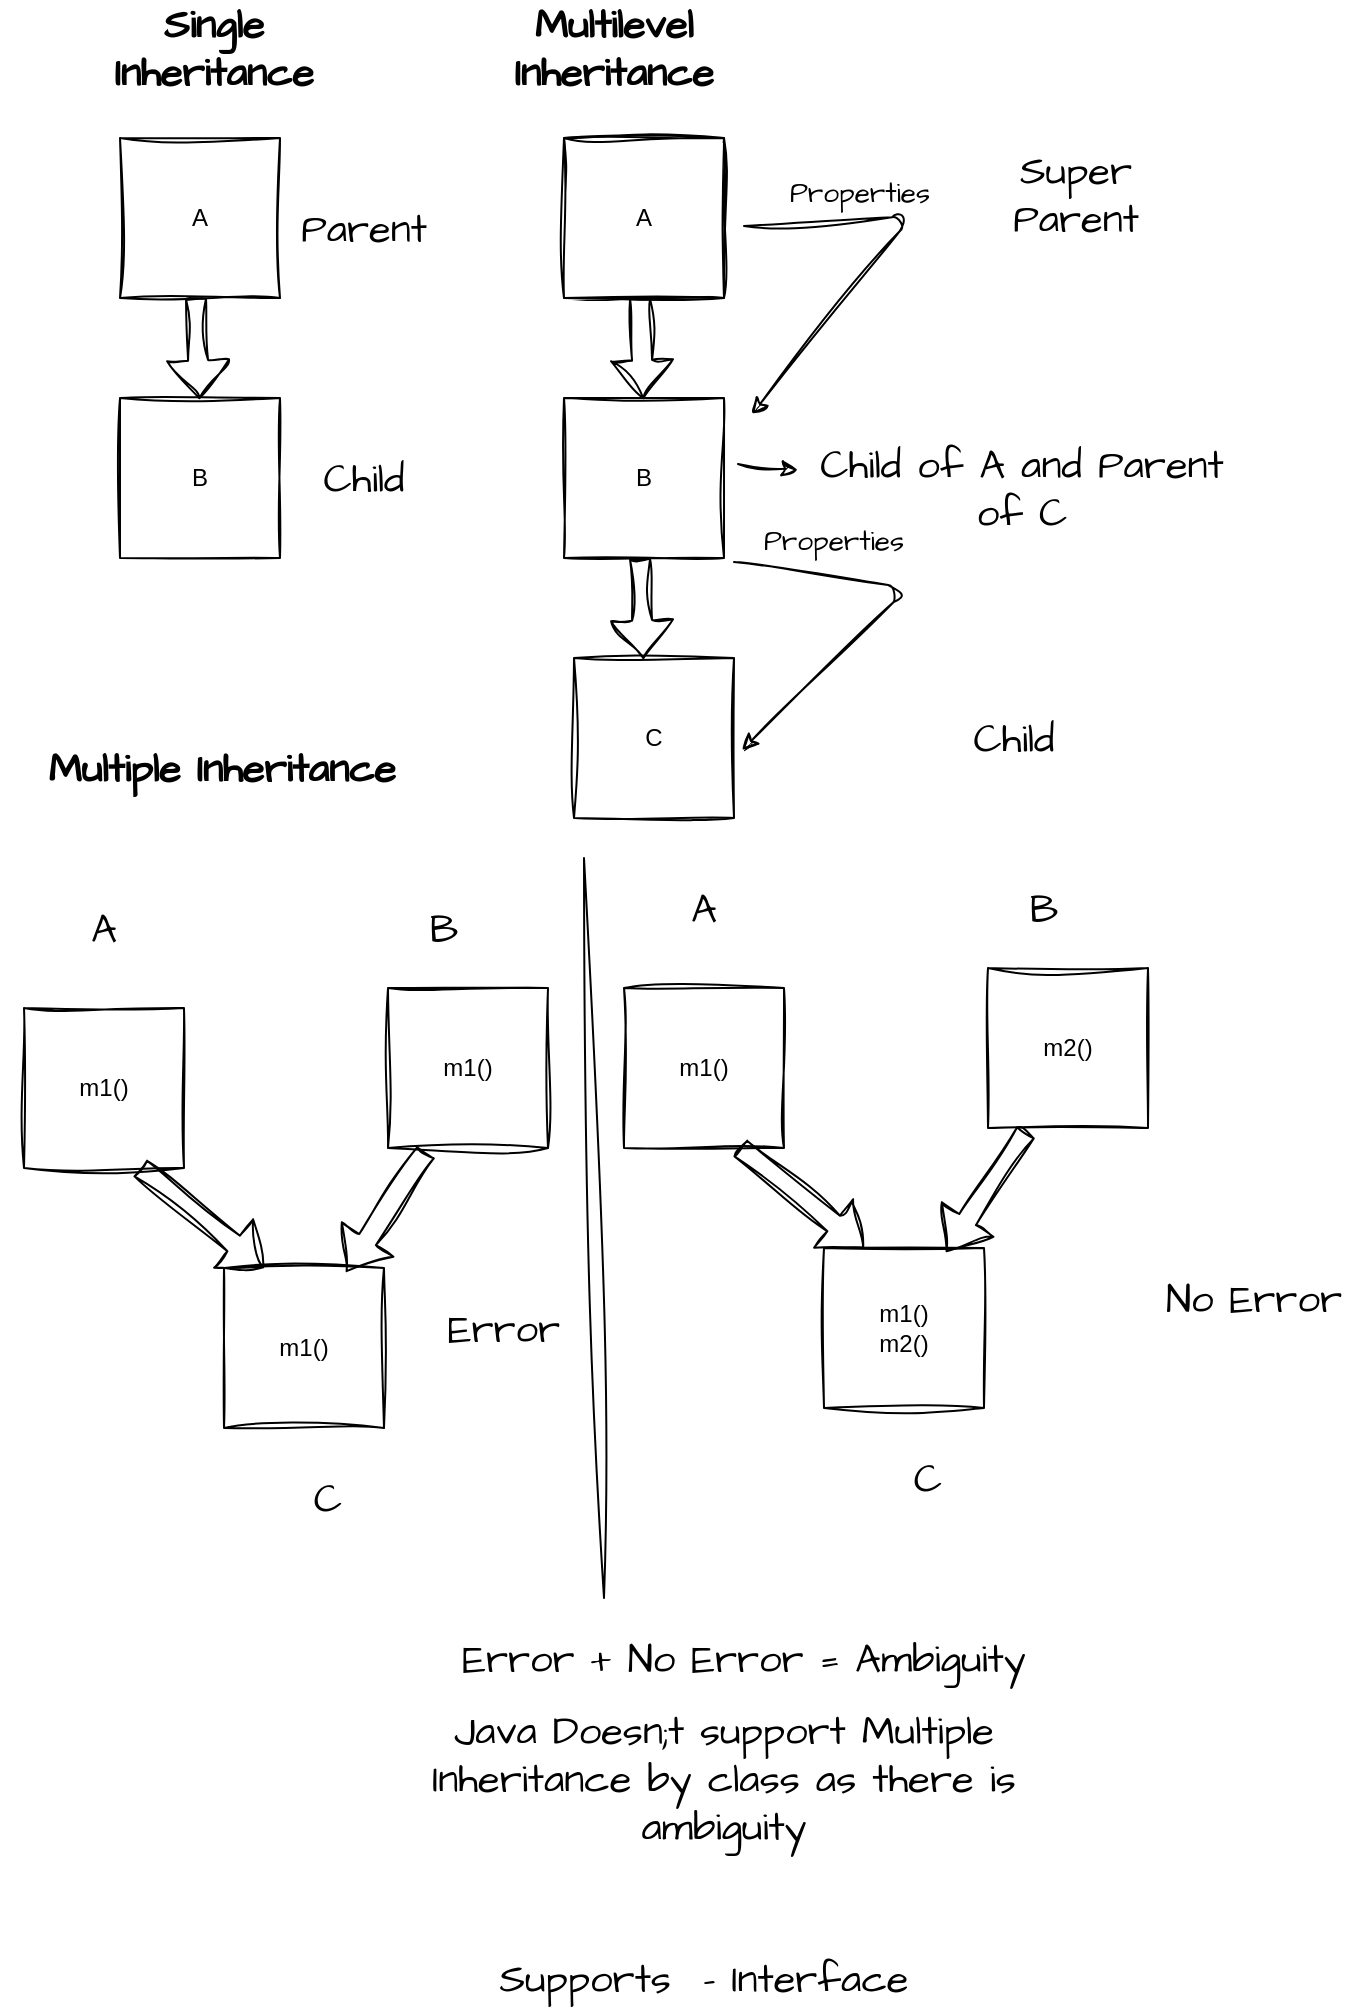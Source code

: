 <mxfile>
    <diagram id="NTcyPB1OPbTQNOMVOg2x" name="Page-1">
        <mxGraphModel dx="1002" dy="698" grid="0" gridSize="10" guides="1" tooltips="1" connect="1" arrows="1" fold="1" page="0" pageScale="1" pageWidth="850" pageHeight="1100" math="0" shadow="0">
            <root>
                <mxCell id="0"/>
                <mxCell id="1" parent="0"/>
                <mxCell id="3" value="A" style="whiteSpace=wrap;html=1;aspect=fixed;sketch=1;curveFitting=1;jiggle=2;" parent="1" vertex="1">
                    <mxGeometry x="158" y="180" width="80" height="80" as="geometry"/>
                </mxCell>
                <mxCell id="4" value="B" style="whiteSpace=wrap;html=1;aspect=fixed;sketch=1;curveFitting=1;jiggle=2;" parent="1" vertex="1">
                    <mxGeometry x="158" y="310" width="80" height="80" as="geometry"/>
                </mxCell>
                <mxCell id="5" value="" style="shape=flexArrow;endArrow=classic;html=1;entryX=0.146;entryY=0.008;entryDx=0;entryDy=0;entryPerimeter=0;sketch=1;curveFitting=1;jiggle=2;" parent="1" edge="1">
                    <mxGeometry width="50" height="50" relative="1" as="geometry">
                        <mxPoint x="196" y="260" as="sourcePoint"/>
                        <mxPoint x="197.68" y="310.64" as="targetPoint"/>
                    </mxGeometry>
                </mxCell>
                <mxCell id="6" value="" style="whiteSpace=wrap;html=1;aspect=fixed;sketch=1;curveFitting=1;jiggle=2;" parent="1" vertex="1">
                    <mxGeometry x="380" y="180" width="80" height="80" as="geometry"/>
                </mxCell>
                <mxCell id="7" value="A" style="whiteSpace=wrap;html=1;aspect=fixed;sketch=1;curveFitting=1;jiggle=2;" parent="1" vertex="1">
                    <mxGeometry x="380" y="180" width="80" height="80" as="geometry"/>
                </mxCell>
                <mxCell id="8" value="B" style="whiteSpace=wrap;html=1;aspect=fixed;sketch=1;curveFitting=1;jiggle=2;" parent="1" vertex="1">
                    <mxGeometry x="380" y="310" width="80" height="80" as="geometry"/>
                </mxCell>
                <mxCell id="9" value="" style="shape=flexArrow;endArrow=classic;html=1;entryX=0.146;entryY=0.008;entryDx=0;entryDy=0;entryPerimeter=0;sketch=1;curveFitting=1;jiggle=2;" parent="1" edge="1">
                    <mxGeometry width="50" height="50" relative="1" as="geometry">
                        <mxPoint x="418" y="260" as="sourcePoint"/>
                        <mxPoint x="419.68" y="310.64" as="targetPoint"/>
                    </mxGeometry>
                </mxCell>
                <mxCell id="10" value="C" style="whiteSpace=wrap;html=1;aspect=fixed;sketch=1;curveFitting=1;jiggle=2;" parent="1" vertex="1">
                    <mxGeometry x="385" y="440" width="80" height="80" as="geometry"/>
                </mxCell>
                <mxCell id="11" value="" style="shape=flexArrow;endArrow=classic;html=1;entryX=0.146;entryY=0.008;entryDx=0;entryDy=0;entryPerimeter=0;sketch=1;curveFitting=1;jiggle=2;" parent="1" edge="1">
                    <mxGeometry width="50" height="50" relative="1" as="geometry">
                        <mxPoint x="418" y="390" as="sourcePoint"/>
                        <mxPoint x="419.68" y="440.64" as="targetPoint"/>
                    </mxGeometry>
                </mxCell>
                <mxCell id="15" value="Parent" style="text;html=1;strokeColor=none;fillColor=none;align=center;verticalAlign=middle;whiteSpace=wrap;rounded=0;sketch=1;hachureGap=4;jiggle=2;curveFitting=1;fontFamily=Architects Daughter;fontSource=https%3A%2F%2Ffonts.googleapis.com%2Fcss%3Ffamily%3DArchitects%2BDaughter;fontSize=20;" parent="1" vertex="1">
                    <mxGeometry x="250" y="210" width="60" height="30" as="geometry"/>
                </mxCell>
                <mxCell id="17" value="Child" style="text;html=1;strokeColor=none;fillColor=none;align=center;verticalAlign=middle;whiteSpace=wrap;rounded=0;sketch=1;hachureGap=4;jiggle=2;curveFitting=1;fontFamily=Architects Daughter;fontSource=https%3A%2F%2Ffonts.googleapis.com%2Fcss%3Ffamily%3DArchitects%2BDaughter;fontSize=20;" parent="1" vertex="1">
                    <mxGeometry x="250" y="335" width="60" height="30" as="geometry"/>
                </mxCell>
                <mxCell id="19" value="Child of A and Parent of C" style="text;html=1;strokeColor=none;fillColor=none;align=center;verticalAlign=middle;whiteSpace=wrap;rounded=0;sketch=1;hachureGap=4;jiggle=2;curveFitting=1;fontFamily=Architects Daughter;fontSource=https%3A%2F%2Ffonts.googleapis.com%2Fcss%3Ffamily%3DArchitects%2BDaughter;fontSize=20;" parent="1" vertex="1">
                    <mxGeometry x="504" y="340" width="210" height="30" as="geometry"/>
                </mxCell>
                <mxCell id="20" value="Child&amp;nbsp;" style="text;html=1;strokeColor=none;fillColor=none;align=center;verticalAlign=middle;whiteSpace=wrap;rounded=0;sketch=1;hachureGap=4;jiggle=2;curveFitting=1;fontFamily=Architects Daughter;fontSource=https%3A%2F%2Ffonts.googleapis.com%2Fcss%3Ffamily%3DArchitects%2BDaughter;fontSize=20;" parent="1" vertex="1">
                    <mxGeometry x="579" y="465" width="60" height="30" as="geometry"/>
                </mxCell>
                <mxCell id="21" value="m1()" style="whiteSpace=wrap;html=1;aspect=fixed;sketch=1;curveFitting=1;jiggle=2;" parent="1" vertex="1">
                    <mxGeometry x="110" y="615" width="80" height="80" as="geometry"/>
                </mxCell>
                <mxCell id="22" value="m1()" style="whiteSpace=wrap;html=1;aspect=fixed;sketch=1;curveFitting=1;jiggle=2;" parent="1" vertex="1">
                    <mxGeometry x="292" y="605" width="80" height="80" as="geometry"/>
                </mxCell>
                <mxCell id="23" value="m1()" style="whiteSpace=wrap;html=1;aspect=fixed;sketch=1;curveFitting=1;jiggle=2;" parent="1" vertex="1">
                    <mxGeometry x="210" y="745" width="80" height="80" as="geometry"/>
                </mxCell>
                <mxCell id="24" value="" style="shape=flexArrow;endArrow=classic;html=1;sketch=1;hachureGap=4;jiggle=2;curveFitting=1;fontFamily=Architects Daughter;fontSource=https%3A%2F%2Ffonts.googleapis.com%2Fcss%3Ffamily%3DArchitects%2BDaughter;fontSize=16;entryX=0.25;entryY=0;entryDx=0;entryDy=0;" parent="1" target="23" edge="1">
                    <mxGeometry width="50" height="50" relative="1" as="geometry">
                        <mxPoint x="168" y="695" as="sourcePoint"/>
                        <mxPoint x="218" y="755" as="targetPoint"/>
                    </mxGeometry>
                </mxCell>
                <mxCell id="25" value="" style="shape=flexArrow;endArrow=classic;html=1;sketch=1;hachureGap=4;jiggle=2;curveFitting=1;fontFamily=Architects Daughter;fontSource=https%3A%2F%2Ffonts.googleapis.com%2Fcss%3Ffamily%3DArchitects%2BDaughter;fontSize=16;entryX=0.25;entryY=0;entryDx=0;entryDy=0;exitX=0.5;exitY=1;exitDx=0;exitDy=0;" parent="1" edge="1">
                    <mxGeometry width="50" height="50" relative="1" as="geometry">
                        <mxPoint x="311" y="687" as="sourcePoint"/>
                        <mxPoint x="271" y="747" as="targetPoint"/>
                    </mxGeometry>
                </mxCell>
                <mxCell id="26" value="A" style="text;html=1;strokeColor=none;fillColor=none;align=center;verticalAlign=middle;whiteSpace=wrap;rounded=0;sketch=1;hachureGap=4;jiggle=2;curveFitting=1;fontFamily=Architects Daughter;fontSource=https%3A%2F%2Ffonts.googleapis.com%2Fcss%3Ffamily%3DArchitects%2BDaughter;fontSize=20;" parent="1" vertex="1">
                    <mxGeometry x="120" y="560" width="60" height="30" as="geometry"/>
                </mxCell>
                <mxCell id="27" value="B" style="text;html=1;strokeColor=none;fillColor=none;align=center;verticalAlign=middle;whiteSpace=wrap;rounded=0;sketch=1;hachureGap=4;jiggle=2;curveFitting=1;fontFamily=Architects Daughter;fontSource=https%3A%2F%2Ffonts.googleapis.com%2Fcss%3Ffamily%3DArchitects%2BDaughter;fontSize=20;" parent="1" vertex="1">
                    <mxGeometry x="290" y="560" width="60" height="30" as="geometry"/>
                </mxCell>
                <mxCell id="28" value="C" style="text;html=1;strokeColor=none;fillColor=none;align=center;verticalAlign=middle;whiteSpace=wrap;rounded=0;sketch=1;hachureGap=4;jiggle=2;curveFitting=1;fontFamily=Architects Daughter;fontSource=https%3A%2F%2Ffonts.googleapis.com%2Fcss%3Ffamily%3DArchitects%2BDaughter;fontSize=20;" parent="1" vertex="1">
                    <mxGeometry x="232" y="845" width="60" height="30" as="geometry"/>
                </mxCell>
                <mxCell id="29" value="Error" style="text;html=1;strokeColor=none;fillColor=none;align=center;verticalAlign=middle;whiteSpace=wrap;rounded=0;sketch=1;hachureGap=4;jiggle=2;curveFitting=1;fontFamily=Architects Daughter;fontSource=https%3A%2F%2Ffonts.googleapis.com%2Fcss%3Ffamily%3DArchitects%2BDaughter;fontSize=20;" parent="1" vertex="1">
                    <mxGeometry x="320" y="760" width="60" height="30" as="geometry"/>
                </mxCell>
                <mxCell id="30" value="m1()" style="whiteSpace=wrap;html=1;aspect=fixed;sketch=1;curveFitting=1;jiggle=2;" parent="1" vertex="1">
                    <mxGeometry x="410" y="605" width="80" height="80" as="geometry"/>
                </mxCell>
                <mxCell id="31" value="m2()" style="whiteSpace=wrap;html=1;aspect=fixed;sketch=1;curveFitting=1;jiggle=2;" parent="1" vertex="1">
                    <mxGeometry x="592" y="595" width="80" height="80" as="geometry"/>
                </mxCell>
                <mxCell id="32" value="m1()&lt;br&gt;m2()" style="whiteSpace=wrap;html=1;aspect=fixed;sketch=1;curveFitting=1;jiggle=2;" parent="1" vertex="1">
                    <mxGeometry x="510" y="735" width="80" height="80" as="geometry"/>
                </mxCell>
                <mxCell id="33" value="" style="shape=flexArrow;endArrow=classic;html=1;sketch=1;hachureGap=4;jiggle=2;curveFitting=1;fontFamily=Architects Daughter;fontSource=https%3A%2F%2Ffonts.googleapis.com%2Fcss%3Ffamily%3DArchitects%2BDaughter;fontSize=16;entryX=0.25;entryY=0;entryDx=0;entryDy=0;" parent="1" target="32" edge="1">
                    <mxGeometry width="50" height="50" relative="1" as="geometry">
                        <mxPoint x="468" y="685" as="sourcePoint"/>
                        <mxPoint x="518" y="745" as="targetPoint"/>
                    </mxGeometry>
                </mxCell>
                <mxCell id="34" value="" style="shape=flexArrow;endArrow=classic;html=1;sketch=1;hachureGap=4;jiggle=2;curveFitting=1;fontFamily=Architects Daughter;fontSource=https%3A%2F%2Ffonts.googleapis.com%2Fcss%3Ffamily%3DArchitects%2BDaughter;fontSize=16;entryX=0.25;entryY=0;entryDx=0;entryDy=0;exitX=0.5;exitY=1;exitDx=0;exitDy=0;" parent="1" edge="1">
                    <mxGeometry width="50" height="50" relative="1" as="geometry">
                        <mxPoint x="611" y="677" as="sourcePoint"/>
                        <mxPoint x="571" y="737" as="targetPoint"/>
                    </mxGeometry>
                </mxCell>
                <mxCell id="35" value="A" style="text;html=1;strokeColor=none;fillColor=none;align=center;verticalAlign=middle;whiteSpace=wrap;rounded=0;sketch=1;hachureGap=4;jiggle=2;curveFitting=1;fontFamily=Architects Daughter;fontSource=https%3A%2F%2Ffonts.googleapis.com%2Fcss%3Ffamily%3DArchitects%2BDaughter;fontSize=20;" parent="1" vertex="1">
                    <mxGeometry x="420" y="550" width="60" height="30" as="geometry"/>
                </mxCell>
                <mxCell id="36" value="B" style="text;html=1;strokeColor=none;fillColor=none;align=center;verticalAlign=middle;whiteSpace=wrap;rounded=0;sketch=1;hachureGap=4;jiggle=2;curveFitting=1;fontFamily=Architects Daughter;fontSource=https%3A%2F%2Ffonts.googleapis.com%2Fcss%3Ffamily%3DArchitects%2BDaughter;fontSize=20;" parent="1" vertex="1">
                    <mxGeometry x="590" y="550" width="60" height="30" as="geometry"/>
                </mxCell>
                <mxCell id="37" value="C" style="text;html=1;strokeColor=none;fillColor=none;align=center;verticalAlign=middle;whiteSpace=wrap;rounded=0;sketch=1;hachureGap=4;jiggle=2;curveFitting=1;fontFamily=Architects Daughter;fontSource=https%3A%2F%2Ffonts.googleapis.com%2Fcss%3Ffamily%3DArchitects%2BDaughter;fontSize=20;" parent="1" vertex="1">
                    <mxGeometry x="532" y="835" width="60" height="30" as="geometry"/>
                </mxCell>
                <mxCell id="38" value="No Error" style="text;html=1;strokeColor=none;fillColor=none;align=center;verticalAlign=middle;whiteSpace=wrap;rounded=0;sketch=1;hachureGap=4;jiggle=2;curveFitting=1;fontFamily=Architects Daughter;fontSource=https%3A%2F%2Ffonts.googleapis.com%2Fcss%3Ffamily%3DArchitects%2BDaughter;fontSize=20;" parent="1" vertex="1">
                    <mxGeometry x="680" y="745" width="90" height="30" as="geometry"/>
                </mxCell>
                <mxCell id="39" value="Error + No Error = Ambiguity" style="text;html=1;strokeColor=none;fillColor=none;align=center;verticalAlign=middle;whiteSpace=wrap;rounded=0;sketch=1;hachureGap=4;jiggle=2;curveFitting=1;fontFamily=Architects Daughter;fontSource=https%3A%2F%2Ffonts.googleapis.com%2Fcss%3Ffamily%3DArchitects%2BDaughter;fontSize=20;" parent="1" vertex="1">
                    <mxGeometry x="280" y="925" width="380" height="30" as="geometry"/>
                </mxCell>
                <mxCell id="40" value="Java Doesn;t support Multiple Inheritance by class as there is ambiguity" style="text;html=1;strokeColor=none;fillColor=none;align=center;verticalAlign=middle;whiteSpace=wrap;rounded=0;sketch=1;hachureGap=4;jiggle=2;curveFitting=1;fontFamily=Architects Daughter;fontSource=https%3A%2F%2Ffonts.googleapis.com%2Fcss%3Ffamily%3DArchitects%2BDaughter;fontSize=20;" parent="1" vertex="1">
                    <mxGeometry x="290" y="985" width="340" height="30" as="geometry"/>
                </mxCell>
                <mxCell id="42" value="" style="endArrow=none;html=1;sketch=1;hachureGap=4;jiggle=2;curveFitting=1;fontFamily=Architects Daughter;fontSource=https%3A%2F%2Ffonts.googleapis.com%2Fcss%3Ffamily%3DArchitects%2BDaughter;fontSize=16;" parent="1" edge="1">
                    <mxGeometry width="50" height="50" relative="1" as="geometry">
                        <mxPoint x="400" y="910" as="sourcePoint"/>
                        <mxPoint x="390" y="540" as="targetPoint"/>
                    </mxGeometry>
                </mxCell>
                <mxCell id="43" value="&lt;b&gt;Multiple Inheritance&lt;/b&gt;" style="text;html=1;strokeColor=none;fillColor=none;align=center;verticalAlign=middle;whiteSpace=wrap;rounded=0;sketch=1;hachureGap=4;jiggle=2;curveFitting=1;fontFamily=Architects Daughter;fontSource=https%3A%2F%2Ffonts.googleapis.com%2Fcss%3Ffamily%3DArchitects%2BDaughter;fontSize=20;" parent="1" vertex="1">
                    <mxGeometry x="98" y="480" width="222" height="30" as="geometry"/>
                </mxCell>
                <mxCell id="46" value="Supports&amp;nbsp; - Interface" style="text;html=1;strokeColor=none;fillColor=none;align=center;verticalAlign=middle;whiteSpace=wrap;rounded=0;sketch=1;hachureGap=4;jiggle=2;curveFitting=1;fontFamily=Architects Daughter;fontSource=https%3A%2F%2Ffonts.googleapis.com%2Fcss%3Ffamily%3DArchitects%2BDaughter;fontSize=20;" parent="1" vertex="1">
                    <mxGeometry x="325" y="1085" width="250" height="30" as="geometry"/>
                </mxCell>
                <mxCell id="47" value="&lt;b&gt;Single Inheritance&lt;/b&gt;" style="text;html=1;strokeColor=none;fillColor=none;align=center;verticalAlign=middle;whiteSpace=wrap;rounded=0;sketch=1;hachureGap=4;jiggle=2;curveFitting=1;fontFamily=Architects Daughter;fontSource=https%3A%2F%2Ffonts.googleapis.com%2Fcss%3Ffamily%3DArchitects%2BDaughter;fontSize=20;" vertex="1" parent="1">
                    <mxGeometry x="175" y="120" width="60" height="30" as="geometry"/>
                </mxCell>
                <mxCell id="48" value="&lt;b&gt;Multilevel Inheritance&lt;/b&gt;" style="text;html=1;strokeColor=none;fillColor=none;align=center;verticalAlign=middle;whiteSpace=wrap;rounded=0;sketch=1;hachureGap=4;jiggle=2;curveFitting=1;fontFamily=Architects Daughter;fontSource=https%3A%2F%2Ffonts.googleapis.com%2Fcss%3Ffamily%3DArchitects%2BDaughter;fontSize=20;" vertex="1" parent="1">
                    <mxGeometry x="375" y="120" width="60" height="30" as="geometry"/>
                </mxCell>
                <mxCell id="49" value="" style="endArrow=classic;html=1;sketch=1;hachureGap=4;jiggle=2;curveFitting=1;fontFamily=Architects Daughter;fontSource=https%3A%2F%2Ffonts.googleapis.com%2Fcss%3Ffamily%3DArchitects%2BDaughter;fontSize=16;" edge="1" parent="1">
                    <mxGeometry width="50" height="50" relative="1" as="geometry">
                        <mxPoint x="467" y="343" as="sourcePoint"/>
                        <mxPoint x="497" y="346" as="targetPoint"/>
                    </mxGeometry>
                </mxCell>
                <mxCell id="51" value="" style="endArrow=classic;html=1;sketch=1;hachureGap=4;jiggle=2;curveFitting=1;fontFamily=Architects Daughter;fontSource=https%3A%2F%2Ffonts.googleapis.com%2Fcss%3Ffamily%3DArchitects%2BDaughter;fontSize=16;" edge="1" parent="1">
                    <mxGeometry width="50" height="50" relative="1" as="geometry">
                        <mxPoint x="470" y="224" as="sourcePoint"/>
                        <mxPoint x="474" y="318" as="targetPoint"/>
                        <Array as="points">
                            <mxPoint x="554" y="219"/>
                        </Array>
                    </mxGeometry>
                </mxCell>
                <mxCell id="52" value="Super Parent" style="text;html=1;strokeColor=none;fillColor=none;align=center;verticalAlign=middle;whiteSpace=wrap;rounded=0;sketch=1;hachureGap=4;jiggle=2;curveFitting=1;fontFamily=Architects Daughter;fontSource=https%3A%2F%2Ffonts.googleapis.com%2Fcss%3Ffamily%3DArchitects%2BDaughter;fontSize=20;" vertex="1" parent="1">
                    <mxGeometry x="606" y="193" width="60" height="30" as="geometry"/>
                </mxCell>
                <mxCell id="53" value="" style="endArrow=classic;html=1;sketch=1;hachureGap=4;jiggle=2;curveFitting=1;fontFamily=Architects Daughter;fontSource=https%3A%2F%2Ffonts.googleapis.com%2Fcss%3Ffamily%3DArchitects%2BDaughter;fontSize=16;" edge="1" parent="1">
                    <mxGeometry width="50" height="50" relative="1" as="geometry">
                        <mxPoint x="465" y="392" as="sourcePoint"/>
                        <mxPoint x="469" y="486" as="targetPoint"/>
                        <Array as="points">
                            <mxPoint x="552" y="405"/>
                        </Array>
                    </mxGeometry>
                </mxCell>
                <mxCell id="54" value="&lt;font style=&quot;font-size: 14px;&quot;&gt;Properties&lt;/font&gt;" style="text;html=1;strokeColor=none;fillColor=none;align=center;verticalAlign=middle;whiteSpace=wrap;rounded=0;sketch=1;hachureGap=4;jiggle=2;curveFitting=1;fontFamily=Architects Daughter;fontSource=https%3A%2F%2Ffonts.googleapis.com%2Fcss%3Ffamily%3DArchitects%2BDaughter;fontSize=20;" vertex="1" parent="1">
                    <mxGeometry x="498" y="190" width="60" height="30" as="geometry"/>
                </mxCell>
                <mxCell id="55" value="&lt;font style=&quot;font-size: 14px;&quot;&gt;Properties&lt;/font&gt;" style="text;html=1;strokeColor=none;fillColor=none;align=center;verticalAlign=middle;whiteSpace=wrap;rounded=0;sketch=1;hachureGap=4;jiggle=2;curveFitting=1;fontFamily=Architects Daughter;fontSource=https%3A%2F%2Ffonts.googleapis.com%2Fcss%3Ffamily%3DArchitects%2BDaughter;fontSize=20;" vertex="1" parent="1">
                    <mxGeometry x="485" y="364" width="60" height="30" as="geometry"/>
                </mxCell>
            </root>
        </mxGraphModel>
    </diagram>
</mxfile>